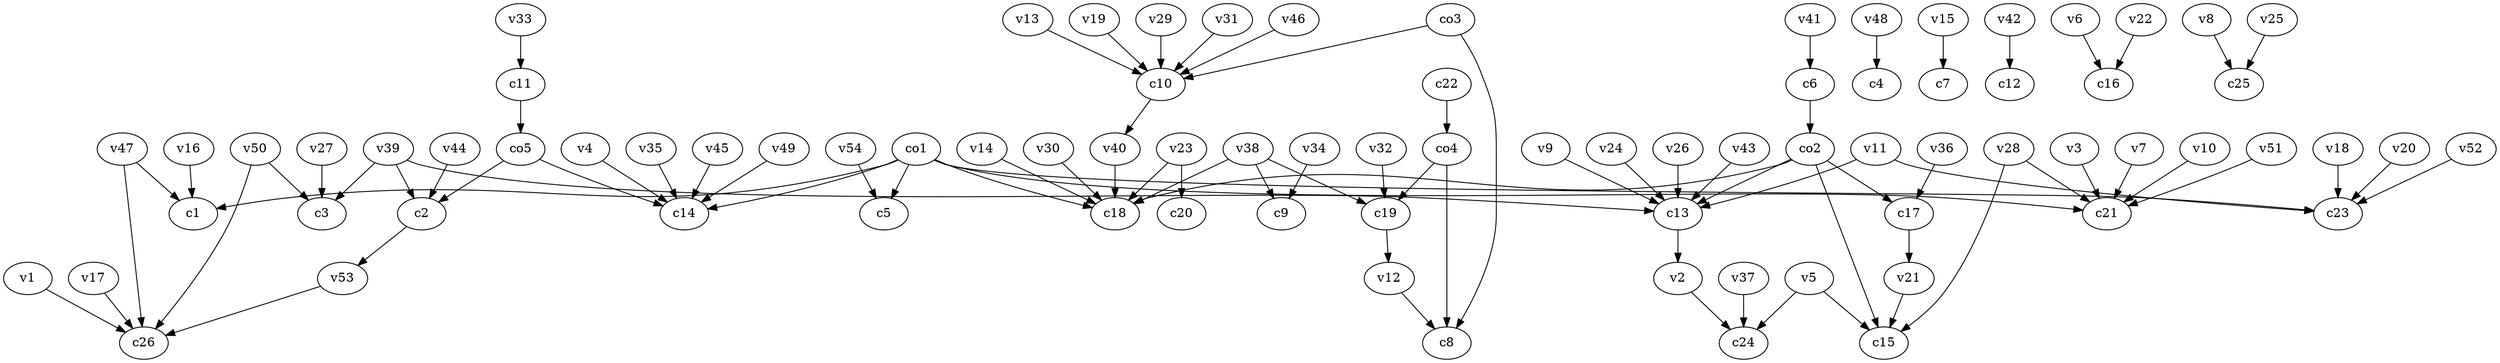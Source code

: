 strict digraph  {
c1;
c2;
c3;
c4;
c5;
c6;
c7;
c8;
c9;
c10;
c11;
c12;
c13;
c14;
c15;
c16;
c17;
c18;
c19;
c20;
c21;
c22;
c23;
c24;
c25;
c26;
v1;
v2;
v3;
v4;
v5;
v6;
v7;
v8;
v9;
v10;
v11;
v12;
v13;
v14;
v15;
v16;
v17;
v18;
v19;
v20;
v21;
v22;
v23;
v24;
v25;
v26;
v27;
v28;
v29;
v30;
v31;
v32;
v33;
v34;
v35;
v36;
v37;
v38;
v39;
v40;
v41;
v42;
v43;
v44;
v45;
v46;
v47;
v48;
v49;
v50;
v51;
v52;
v53;
v54;
co1;
co2;
co3;
co4;
co5;
c2 -> v53  [weight=1];
c6 -> co2  [weight=1];
c10 -> v40  [weight=1];
c11 -> co5  [weight=1];
c13 -> v2  [weight=1];
c17 -> v21  [weight=1];
c19 -> v12  [weight=1];
c22 -> co4  [weight=1];
v1 -> c26  [weight=1];
v2 -> c24  [weight=1];
v3 -> c21  [weight=1];
v4 -> c14  [weight=1];
v5 -> c15  [weight=1];
v5 -> c24  [weight=1];
v6 -> c16  [weight=1];
v7 -> c21  [weight=1];
v8 -> c25  [weight=1];
v9 -> c13  [weight=1];
v10 -> c21  [weight=1];
v11 -> c13  [weight=1];
v11 -> c23  [weight=1];
v12 -> c8  [weight=1];
v13 -> c10  [weight=1];
v14 -> c18  [weight=1];
v15 -> c7  [weight=1];
v16 -> c1  [weight=1];
v17 -> c26  [weight=1];
v18 -> c23  [weight=1];
v19 -> c10  [weight=1];
v20 -> c23  [weight=1];
v21 -> c15  [weight=1];
v22 -> c16  [weight=1];
v23 -> c20  [weight=1];
v23 -> c18  [weight=1];
v24 -> c13  [weight=1];
v25 -> c25  [weight=1];
v26 -> c13  [weight=1];
v27 -> c3  [weight=1];
v28 -> c15  [weight=1];
v28 -> c21  [weight=1];
v29 -> c10  [weight=1];
v30 -> c18  [weight=1];
v31 -> c10  [weight=1];
v32 -> c19  [weight=1];
v33 -> c11  [weight=1];
v34 -> c9  [weight=1];
v35 -> c14  [weight=1];
v36 -> c17  [weight=1];
v37 -> c24  [weight=1];
v38 -> c18  [weight=1];
v38 -> c9  [weight=1];
v38 -> c19  [weight=1];
v39 -> c13  [weight=1];
v39 -> c2  [weight=1];
v39 -> c3  [weight=1];
v40 -> c18  [weight=1];
v41 -> c6  [weight=1];
v42 -> c12  [weight=1];
v43 -> c13  [weight=1];
v44 -> c2  [weight=1];
v45 -> c14  [weight=1];
v46 -> c10  [weight=1];
v47 -> c26  [weight=1];
v47 -> c1  [weight=1];
v48 -> c4  [weight=1];
v49 -> c14  [weight=1];
v50 -> c26  [weight=1];
v50 -> c3  [weight=1];
v51 -> c21  [weight=1];
v52 -> c23  [weight=1];
v53 -> c26  [weight=1];
v54 -> c5  [weight=1];
co1 -> c21  [weight=1];
co1 -> c14  [weight=1];
co1 -> c1  [weight=1];
co1 -> c18  [weight=1];
co1 -> c5  [weight=1];
co1 -> c23  [weight=1];
co2 -> c18  [weight=1];
co2 -> c13  [weight=1];
co2 -> c17  [weight=1];
co2 -> c15  [weight=1];
co3 -> c10  [weight=1];
co3 -> c8  [weight=1];
co4 -> c19  [weight=1];
co4 -> c8  [weight=1];
co5 -> c2  [weight=1];
co5 -> c14  [weight=1];
}

